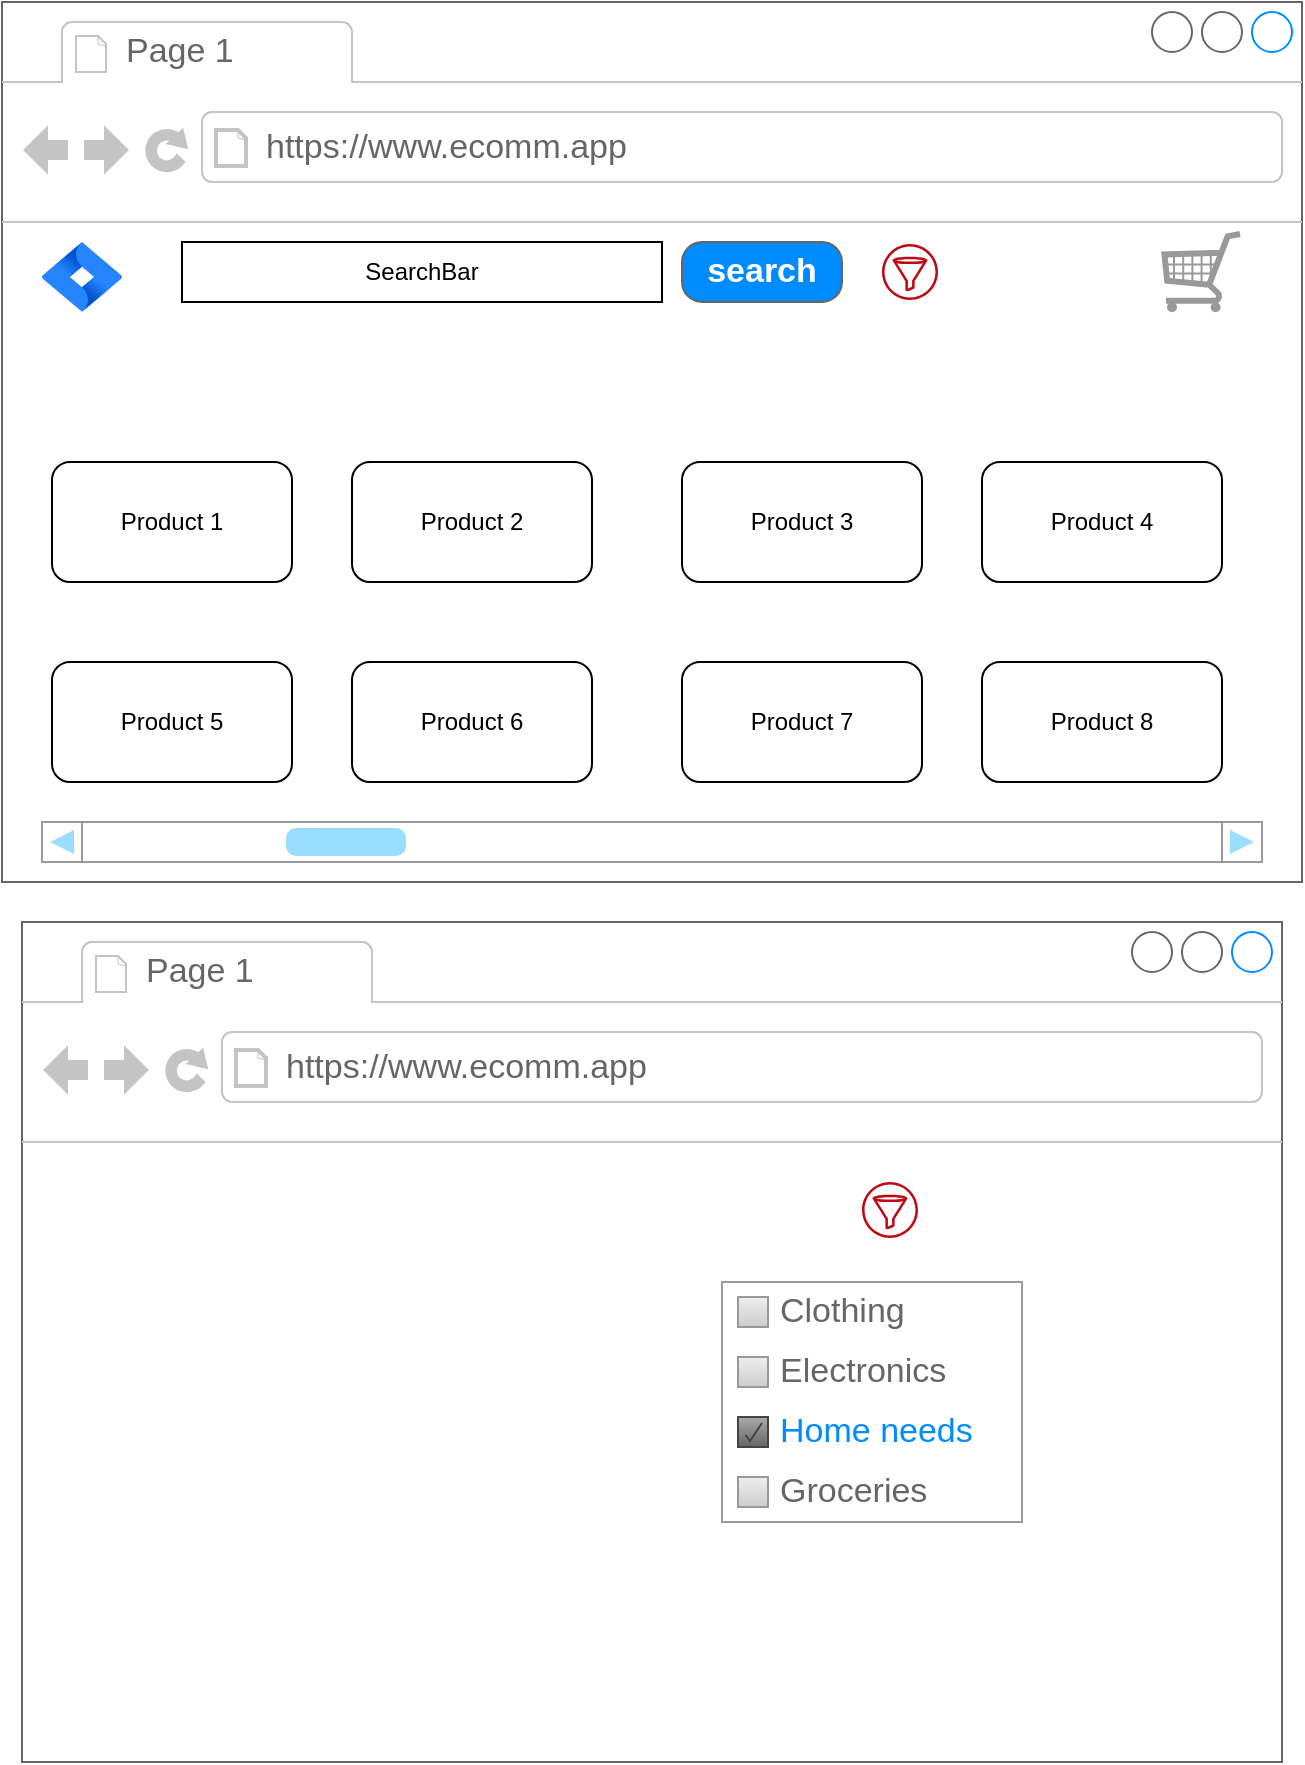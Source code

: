 <mxfile version="21.5.1" type="github" pages="2">
  <diagram id="JVPDP7Z7-6LZJ_HzKc6C" name="search -ms">
    <mxGraphModel dx="880" dy="490" grid="1" gridSize="10" guides="1" tooltips="1" connect="1" arrows="1" fold="1" page="1" pageScale="1" pageWidth="850" pageHeight="1100" math="0" shadow="0">
      <root>
        <mxCell id="0" />
        <mxCell id="1" parent="0" />
        <mxCell id="bgokgozYvS9oOgIlDetf-1" value="" style="strokeWidth=1;shadow=0;dashed=0;align=center;html=1;shape=mxgraph.mockup.containers.browserWindow;rSize=0;strokeColor=#666666;strokeColor2=#008cff;strokeColor3=#c4c4c4;mainText=,;recursiveResize=0;" vertex="1" parent="1">
          <mxGeometry x="50" y="10" width="650" height="440" as="geometry" />
        </mxCell>
        <mxCell id="bgokgozYvS9oOgIlDetf-2" value="Page 1" style="strokeWidth=1;shadow=0;dashed=0;align=center;html=1;shape=mxgraph.mockup.containers.anchor;fontSize=17;fontColor=#666666;align=left;whiteSpace=wrap;" vertex="1" parent="bgokgozYvS9oOgIlDetf-1">
          <mxGeometry x="60" y="12" width="110" height="26" as="geometry" />
        </mxCell>
        <mxCell id="bgokgozYvS9oOgIlDetf-3" value="https://www.ecomm.app" style="strokeWidth=1;shadow=0;dashed=0;align=center;html=1;shape=mxgraph.mockup.containers.anchor;rSize=0;fontSize=17;fontColor=#666666;align=left;" vertex="1" parent="bgokgozYvS9oOgIlDetf-1">
          <mxGeometry x="130" y="60" width="250" height="26" as="geometry" />
        </mxCell>
        <mxCell id="bgokgozYvS9oOgIlDetf-7" value="" style="verticalLabelPosition=bottom;shadow=0;dashed=0;align=center;html=1;verticalAlign=top;strokeWidth=1;shape=mxgraph.mockup.misc.shoppingCart;strokeColor=#999999;" vertex="1" parent="bgokgozYvS9oOgIlDetf-1">
          <mxGeometry x="580" y="115" width="40" height="40" as="geometry" />
        </mxCell>
        <mxCell id="bgokgozYvS9oOgIlDetf-9" value="" style="verticalLabelPosition=bottom;shadow=0;dashed=0;align=center;html=1;verticalAlign=top;strokeWidth=1;shape=mxgraph.mockup.navigation.scrollBar;strokeColor=#999999;barPos=20;fillColor2=#99ddff;strokeColor2=none;" vertex="1" parent="bgokgozYvS9oOgIlDetf-1">
          <mxGeometry x="20" y="410" width="610" height="20" as="geometry" />
        </mxCell>
        <mxCell id="bgokgozYvS9oOgIlDetf-13" value="" style="endArrow=none;html=1;rounded=0;exitX=0;exitY=0.75;exitDx=0;exitDy=0;entryX=1;entryY=0.75;entryDx=0;entryDy=0;" edge="1" parent="bgokgozYvS9oOgIlDetf-1">
          <mxGeometry width="50" height="50" relative="1" as="geometry">
            <mxPoint x="25" y="270" as="sourcePoint" />
            <mxPoint x="145" y="270" as="targetPoint" />
          </mxGeometry>
        </mxCell>
        <mxCell id="bgokgozYvS9oOgIlDetf-17" value="Product 2" style="rounded=1;whiteSpace=wrap;html=1;" vertex="1" parent="bgokgozYvS9oOgIlDetf-1">
          <mxGeometry x="175" y="230" width="120" height="60" as="geometry" />
        </mxCell>
        <mxCell id="bgokgozYvS9oOgIlDetf-16" value="Product 1" style="rounded=1;whiteSpace=wrap;html=1;" vertex="1" parent="bgokgozYvS9oOgIlDetf-1">
          <mxGeometry x="25" y="230" width="120" height="60" as="geometry" />
        </mxCell>
        <mxCell id="bgokgozYvS9oOgIlDetf-15" value="Product 5" style="rounded=1;whiteSpace=wrap;html=1;" vertex="1" parent="bgokgozYvS9oOgIlDetf-1">
          <mxGeometry x="25" y="330" width="120" height="60" as="geometry" />
        </mxCell>
        <mxCell id="bgokgozYvS9oOgIlDetf-14" value="Product 6" style="rounded=1;whiteSpace=wrap;html=1;" vertex="1" parent="bgokgozYvS9oOgIlDetf-1">
          <mxGeometry x="175" y="330" width="120" height="60" as="geometry" />
        </mxCell>
        <mxCell id="bgokgozYvS9oOgIlDetf-18" value="Product 3" style="rounded=1;whiteSpace=wrap;html=1;" vertex="1" parent="bgokgozYvS9oOgIlDetf-1">
          <mxGeometry x="340" y="230" width="120" height="60" as="geometry" />
        </mxCell>
        <mxCell id="bgokgozYvS9oOgIlDetf-21" value="Product 4" style="rounded=1;whiteSpace=wrap;html=1;" vertex="1" parent="bgokgozYvS9oOgIlDetf-1">
          <mxGeometry x="490" y="230" width="120" height="60" as="geometry" />
        </mxCell>
        <mxCell id="bgokgozYvS9oOgIlDetf-20" value="Product 7" style="rounded=1;whiteSpace=wrap;html=1;" vertex="1" parent="bgokgozYvS9oOgIlDetf-1">
          <mxGeometry x="340" y="330" width="120" height="60" as="geometry" />
        </mxCell>
        <mxCell id="bgokgozYvS9oOgIlDetf-19" value="Product 8" style="rounded=1;whiteSpace=wrap;html=1;" vertex="1" parent="bgokgozYvS9oOgIlDetf-1">
          <mxGeometry x="490" y="330" width="120" height="60" as="geometry" />
        </mxCell>
        <mxCell id="bgokgozYvS9oOgIlDetf-25" value="SearchBar" style="rounded=0;whiteSpace=wrap;html=1;" vertex="1" parent="bgokgozYvS9oOgIlDetf-1">
          <mxGeometry x="90" y="120" width="240" height="30" as="geometry" />
        </mxCell>
        <mxCell id="bgokgozYvS9oOgIlDetf-30" value="" style="sketch=0;outlineConnect=0;fontColor=#232F3E;gradientColor=none;fillColor=#BF0816;strokeColor=none;dashed=0;verticalLabelPosition=bottom;verticalAlign=top;align=center;html=1;fontSize=12;fontStyle=0;aspect=fixed;pointerEvents=1;shape=mxgraph.aws4.filtering_rule;" vertex="1" parent="bgokgozYvS9oOgIlDetf-1">
          <mxGeometry x="440" y="121" width="28" height="28" as="geometry" />
        </mxCell>
        <mxCell id="bgokgozYvS9oOgIlDetf-31" value="search" style="strokeWidth=1;shadow=0;dashed=0;align=center;html=1;shape=mxgraph.mockup.buttons.button;strokeColor=#666666;fontColor=#ffffff;mainText=;buttonStyle=round;fontSize=17;fontStyle=1;fillColor=#008cff;whiteSpace=wrap;" vertex="1" parent="bgokgozYvS9oOgIlDetf-1">
          <mxGeometry x="340" y="120" width="80" height="30" as="geometry" />
        </mxCell>
        <mxCell id="bgokgozYvS9oOgIlDetf-38" value="" style="image;html=1;image=img/lib/atlassian/Jira_Software_Logo.svg;" vertex="1" parent="bgokgozYvS9oOgIlDetf-1">
          <mxGeometry x="20" y="120" width="40" height="35" as="geometry" />
        </mxCell>
        <mxCell id="pN6OszlCPbshLfOKpfcB-1" value="" style="strokeWidth=1;shadow=0;dashed=0;align=center;html=1;shape=mxgraph.mockup.containers.browserWindow;rSize=0;strokeColor=#666666;strokeColor2=#008cff;strokeColor3=#c4c4c4;mainText=,;recursiveResize=0;" vertex="1" parent="1">
          <mxGeometry x="60" y="470" width="630" height="420" as="geometry" />
        </mxCell>
        <mxCell id="pN6OszlCPbshLfOKpfcB-2" value="Page 1" style="strokeWidth=1;shadow=0;dashed=0;align=center;html=1;shape=mxgraph.mockup.containers.anchor;fontSize=17;fontColor=#666666;align=left;whiteSpace=wrap;" vertex="1" parent="pN6OszlCPbshLfOKpfcB-1">
          <mxGeometry x="60" y="12" width="110" height="26" as="geometry" />
        </mxCell>
        <mxCell id="pN6OszlCPbshLfOKpfcB-3" value="https://www.ecomm.app" style="strokeWidth=1;shadow=0;dashed=0;align=center;html=1;shape=mxgraph.mockup.containers.anchor;rSize=0;fontSize=17;fontColor=#666666;align=left;" vertex="1" parent="pN6OszlCPbshLfOKpfcB-1">
          <mxGeometry x="130" y="60" width="250" height="26" as="geometry" />
        </mxCell>
        <mxCell id="pN6OszlCPbshLfOKpfcB-22" value="" style="sketch=0;outlineConnect=0;fontColor=#232F3E;gradientColor=none;fillColor=#BF0816;strokeColor=none;dashed=0;verticalLabelPosition=bottom;verticalAlign=top;align=center;html=1;fontSize=12;fontStyle=0;aspect=fixed;pointerEvents=1;shape=mxgraph.aws4.filtering_rule;" vertex="1" parent="pN6OszlCPbshLfOKpfcB-1">
          <mxGeometry x="420" y="130" width="28" height="28" as="geometry" />
        </mxCell>
        <mxCell id="pN6OszlCPbshLfOKpfcB-29" value="" style="strokeWidth=1;shadow=0;dashed=0;align=center;html=1;shape=mxgraph.mockup.forms.rrect;rSize=0;strokeColor=#999999;fillColor=#ffffff;recursiveResize=0;" vertex="1" parent="pN6OszlCPbshLfOKpfcB-1">
          <mxGeometry x="350" y="180" width="150" height="120" as="geometry" />
        </mxCell>
        <mxCell id="pN6OszlCPbshLfOKpfcB-30" value="Clothing" style="strokeWidth=1;shadow=0;dashed=0;align=center;html=1;shape=mxgraph.mockup.forms.rrect;rSize=0;fillColor=#eeeeee;strokeColor=#999999;gradientColor=#cccccc;align=left;spacingLeft=4;fontSize=17;fontColor=#666666;labelPosition=right;" vertex="1" parent="pN6OszlCPbshLfOKpfcB-29">
          <mxGeometry x="8" y="7.5" width="15" height="15" as="geometry" />
        </mxCell>
        <mxCell id="pN6OszlCPbshLfOKpfcB-31" value="Electronics" style="strokeWidth=1;shadow=0;dashed=0;align=center;html=1;shape=mxgraph.mockup.forms.rrect;rSize=0;fillColor=#eeeeee;strokeColor=#999999;gradientColor=#cccccc;align=left;spacingLeft=4;fontSize=17;fontColor=#666666;labelPosition=right;" vertex="1" parent="pN6OszlCPbshLfOKpfcB-29">
          <mxGeometry x="8" y="37.5" width="15" height="15" as="geometry" />
        </mxCell>
        <mxCell id="pN6OszlCPbshLfOKpfcB-32" value="Home needs" style="strokeWidth=1;shadow=0;dashed=0;align=center;html=1;shape=mxgraph.mockup.forms.checkbox;rSize=0;resizable=0;fillColor=#aaaaaa;strokeColor=#444444;gradientColor=#666666;align=left;spacingLeft=4;fontSize=17;fontColor=#008cff;labelPosition=right;" vertex="1" parent="pN6OszlCPbshLfOKpfcB-29">
          <mxGeometry x="8" y="67.5" width="15" height="15" as="geometry" />
        </mxCell>
        <mxCell id="pN6OszlCPbshLfOKpfcB-33" value="Groceries" style="strokeWidth=1;shadow=0;dashed=0;align=center;html=1;shape=mxgraph.mockup.forms.rrect;rSize=0;fillColor=#eeeeee;strokeColor=#999999;gradientColor=#cccccc;align=left;spacingLeft=4;fontSize=17;fontColor=#666666;labelPosition=right;" vertex="1" parent="pN6OszlCPbshLfOKpfcB-29">
          <mxGeometry x="8" y="97.5" width="15" height="15" as="geometry" />
        </mxCell>
      </root>
    </mxGraphModel>
  </diagram>
  <diagram name="payments -ms" id="NoYm7Ep-3Q0RSz-Ohl_m">
    <mxGraphModel dx="880" dy="490" grid="1" gridSize="10" guides="1" tooltips="1" connect="1" arrows="1" fold="1" page="1" pageScale="1" pageWidth="850" pageHeight="1100" math="0" shadow="0">
      <root>
        <mxCell id="0" />
        <mxCell id="1" parent="0" />
        <mxCell id="8D47hZiyKqAe8muxPHNr-1" value="" style="strokeWidth=1;shadow=0;dashed=0;align=center;html=1;shape=mxgraph.mockup.containers.browserWindow;rSize=0;strokeColor=#666666;strokeColor2=#008cff;strokeColor3=#c4c4c4;mainText=,;recursiveResize=0;" vertex="1" parent="1">
          <mxGeometry x="60" y="40" width="650" height="440" as="geometry" />
        </mxCell>
        <mxCell id="8D47hZiyKqAe8muxPHNr-2" value="Page 1" style="strokeWidth=1;shadow=0;dashed=0;align=center;html=1;shape=mxgraph.mockup.containers.anchor;fontSize=17;fontColor=#666666;align=left;whiteSpace=wrap;" vertex="1" parent="8D47hZiyKqAe8muxPHNr-1">
          <mxGeometry x="60" y="12" width="110" height="26" as="geometry" />
        </mxCell>
        <mxCell id="8D47hZiyKqAe8muxPHNr-3" value="https://www.ecomm.app" style="strokeWidth=1;shadow=0;dashed=0;align=center;html=1;shape=mxgraph.mockup.containers.anchor;rSize=0;fontSize=17;fontColor=#666666;align=left;" vertex="1" parent="8D47hZiyKqAe8muxPHNr-1">
          <mxGeometry x="130" y="60" width="250" height="26" as="geometry" />
        </mxCell>
        <mxCell id="8D47hZiyKqAe8muxPHNr-4" value="" style="verticalLabelPosition=bottom;shadow=0;dashed=0;align=center;html=1;verticalAlign=top;strokeWidth=1;shape=mxgraph.mockup.misc.shoppingCart;strokeColor=#999999;" vertex="1" parent="8D47hZiyKqAe8muxPHNr-1">
          <mxGeometry x="580" y="115" width="40" height="40" as="geometry" />
        </mxCell>
        <mxCell id="8D47hZiyKqAe8muxPHNr-5" value="" style="verticalLabelPosition=bottom;shadow=0;dashed=0;align=center;html=1;verticalAlign=top;strokeWidth=1;shape=mxgraph.mockup.navigation.scrollBar;strokeColor=#999999;barPos=20;fillColor2=#99ddff;strokeColor2=none;" vertex="1" parent="8D47hZiyKqAe8muxPHNr-1">
          <mxGeometry x="20" y="410" width="610" height="20" as="geometry" />
        </mxCell>
        <mxCell id="8D47hZiyKqAe8muxPHNr-18" value="" style="image;html=1;image=img/lib/atlassian/Jira_Software_Logo.svg;" vertex="1" parent="8D47hZiyKqAe8muxPHNr-1">
          <mxGeometry x="20" y="120" width="40" height="35" as="geometry" />
        </mxCell>
      </root>
    </mxGraphModel>
  </diagram>
</mxfile>
